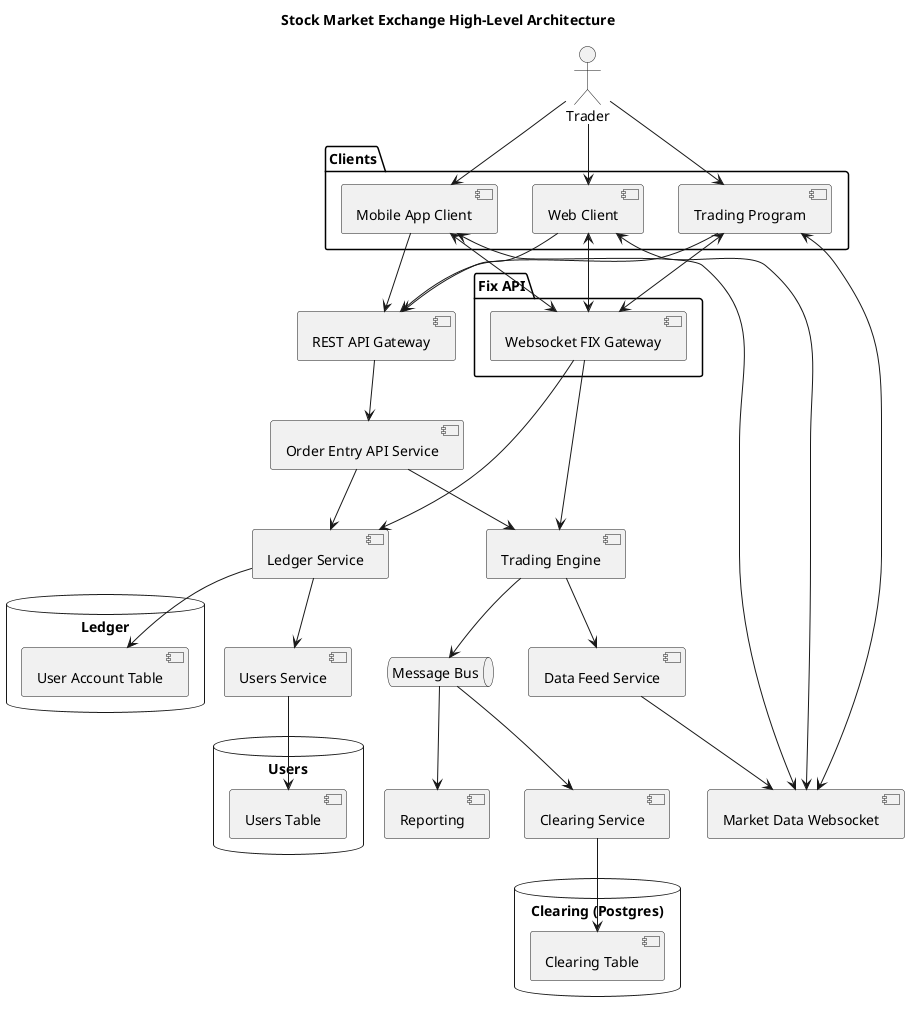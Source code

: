 @startuml exchange_high_level_system_design
title Stock Market Exchange High-Level Architecture
actor Trader
top to bottom direction

package "Clients" {
    Trader --> [Web Client]
    Trader --> [Mobile App Client]
    Trader --> [Trading Program]
}

[Web Client] --> [REST API Gateway]
[Mobile App Client] --> [REST API Gateway]
[Trading Program] --> [REST API Gateway]



[Web Client] <--> [Market Data Websocket]
[Mobile App Client] <--> [Market Data Websocket]
[Trading Program] <--> [Market Data Websocket]

package "Fix API" {
    [Web Client] <--> [Websocket FIX Gateway]
    [Mobile App Client] <--> [Websocket FIX Gateway]
    [Trading Program] <--> [Websocket FIX Gateway]
}

[REST API Gateway] --> [Order Entry API Service]

[Order Entry API Service] --> [Ledger Service]
[Order Entry API Service] --> [Trading Engine]

[Websocket FIX Gateway] --> [Ledger Service]
[Websocket FIX Gateway] --> [Trading Engine]

database "Ledger" {
    [Ledger Service] --> [User Account Table]
}

[Ledger Service] --> [Users Service]

database "Users" {
    [Users Service] --> [Users Table]
}

queue "Message Bus"

[Trading Engine] --> [Message Bus]
[Trading Engine] --> [Data Feed Service]
[Data Feed Service] --> [Market Data Websocket]

[Message Bus] --> [Reporting]
[Message Bus] --> [Clearing Service]

database "Clearing (Postgres)" {
    [Clearing Service] --> [Clearing Table]
}

@enduml
